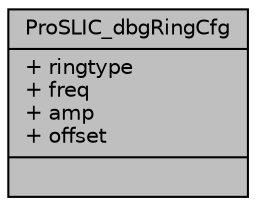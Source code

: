 digraph "ProSLIC_dbgRingCfg"
{
  edge [fontname="Helvetica",fontsize="10",labelfontname="Helvetica",labelfontsize="10"];
  node [fontname="Helvetica",fontsize="10",shape=record];
  Node1 [label="{ProSLIC_dbgRingCfg\n|+ ringtype\l+ freq\l+ amp\l+ offset\l|}",height=0.2,width=0.4,color="black", fillcolor="grey75", style="filled", fontcolor="black"];
}
